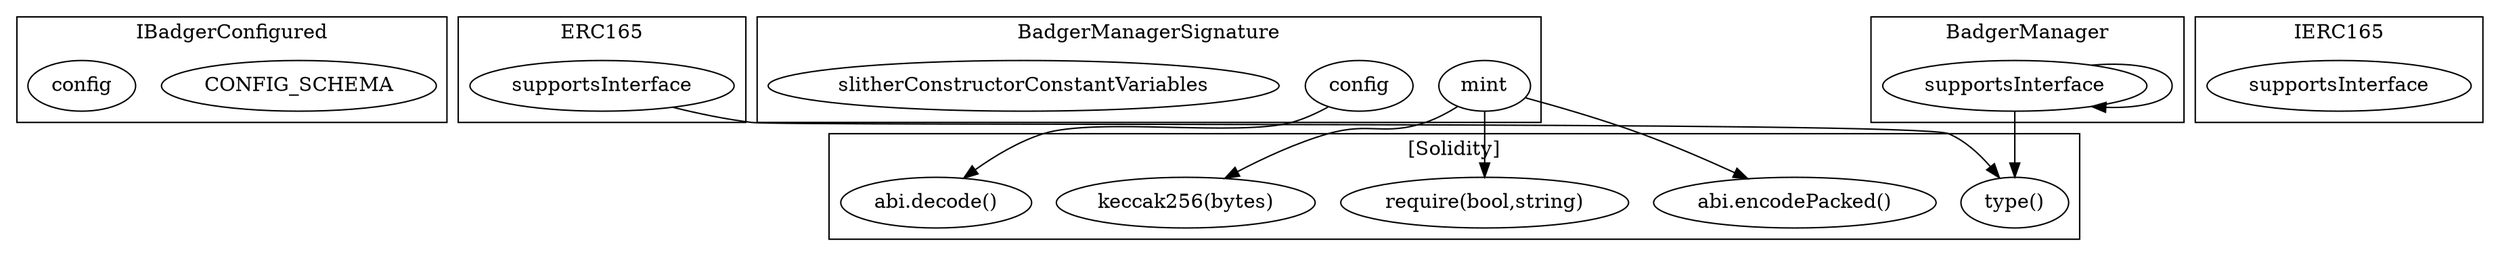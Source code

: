 strict digraph {
subgraph cluster_6468_IBadgerConfigured {
label = "IBadgerConfigured"
"6468_CONFIG_SCHEMA" [label="CONFIG_SCHEMA"]
"6468_config" [label="config"]
}subgraph cluster_3081_ERC165 {
label = "ERC165"
"3081_supportsInterface" [label="supportsInterface"]
}subgraph cluster_7091_BadgerManagerSignature {
label = "BadgerManagerSignature"
"7091_mint" [label="mint"]
"7091_config" [label="config"]
"7091_slitherConstructorConstantVariables" [label="slitherConstructorConstantVariables"]
}subgraph cluster_3093_IERC165 {
label = "IERC165"
"3093_supportsInterface" [label="supportsInterface"]
}subgraph cluster_6840_BadgerManager {
label = "BadgerManager"
"6840_supportsInterface" [label="supportsInterface"]
"6840_supportsInterface" -> "6840_supportsInterface"
}subgraph cluster_solidity {
label = "[Solidity]"
"keccak256(bytes)" 
"abi.encodePacked()" 
"require(bool,string)" 
"abi.decode()" 
"type()" 
"7091_mint" -> "abi.encodePacked()"
"3081_supportsInterface" -> "type()"
"6840_supportsInterface" -> "type()"
"7091_mint" -> "keccak256(bytes)"
"7091_mint" -> "require(bool,string)"
"7091_config" -> "abi.decode()"
}
}
